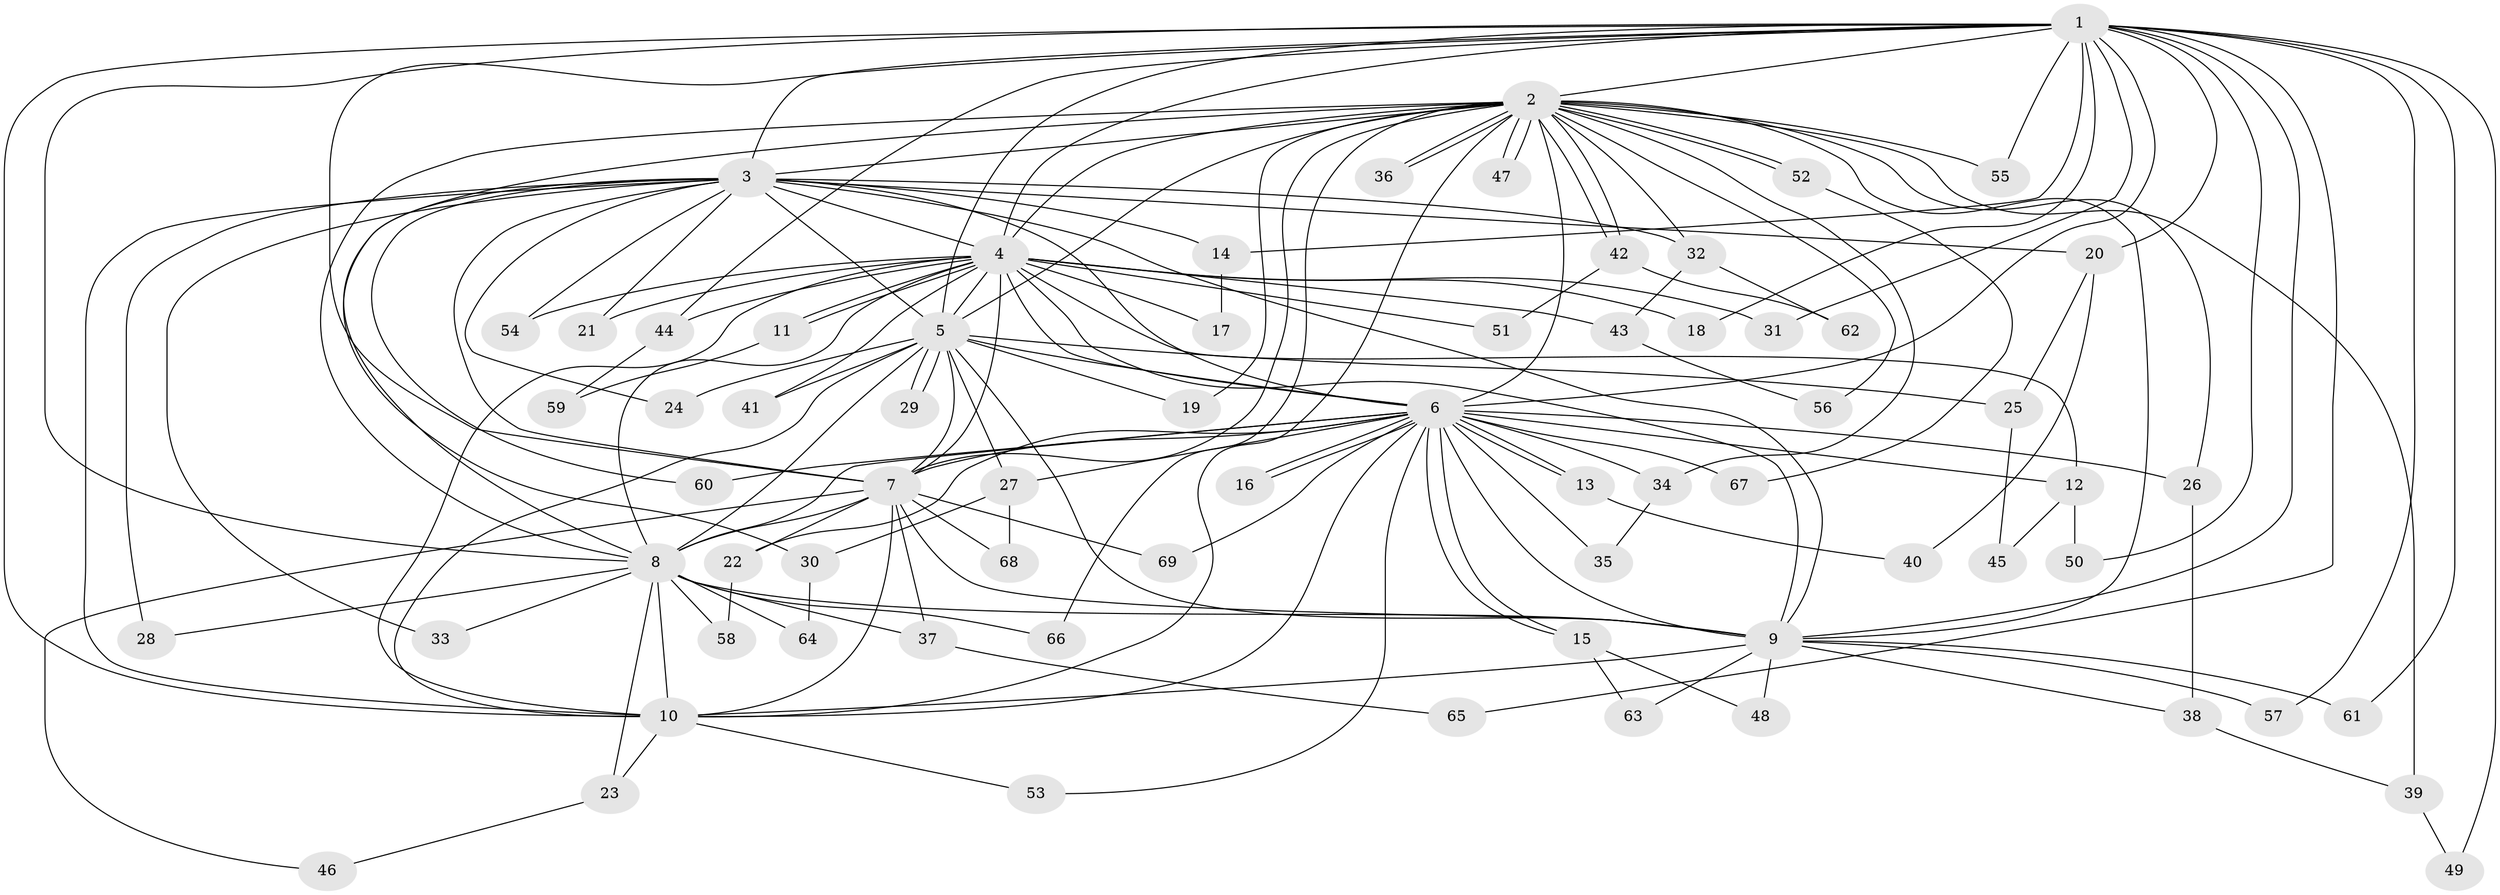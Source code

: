 // Generated by graph-tools (version 1.1) at 2025/44/03/09/25 04:44:19]
// undirected, 69 vertices, 163 edges
graph export_dot {
graph [start="1"]
  node [color=gray90,style=filled];
  1;
  2;
  3;
  4;
  5;
  6;
  7;
  8;
  9;
  10;
  11;
  12;
  13;
  14;
  15;
  16;
  17;
  18;
  19;
  20;
  21;
  22;
  23;
  24;
  25;
  26;
  27;
  28;
  29;
  30;
  31;
  32;
  33;
  34;
  35;
  36;
  37;
  38;
  39;
  40;
  41;
  42;
  43;
  44;
  45;
  46;
  47;
  48;
  49;
  50;
  51;
  52;
  53;
  54;
  55;
  56;
  57;
  58;
  59;
  60;
  61;
  62;
  63;
  64;
  65;
  66;
  67;
  68;
  69;
  1 -- 2;
  1 -- 3;
  1 -- 4;
  1 -- 5;
  1 -- 6;
  1 -- 7;
  1 -- 8;
  1 -- 9;
  1 -- 10;
  1 -- 14;
  1 -- 18;
  1 -- 20;
  1 -- 31;
  1 -- 44;
  1 -- 49;
  1 -- 50;
  1 -- 55;
  1 -- 57;
  1 -- 61;
  1 -- 65;
  2 -- 3;
  2 -- 4;
  2 -- 5;
  2 -- 6;
  2 -- 7;
  2 -- 8;
  2 -- 9;
  2 -- 10;
  2 -- 19;
  2 -- 26;
  2 -- 30;
  2 -- 32;
  2 -- 34;
  2 -- 36;
  2 -- 36;
  2 -- 39;
  2 -- 42;
  2 -- 42;
  2 -- 47;
  2 -- 47;
  2 -- 52;
  2 -- 52;
  2 -- 55;
  2 -- 56;
  2 -- 66;
  3 -- 4;
  3 -- 5;
  3 -- 6;
  3 -- 7;
  3 -- 8;
  3 -- 9;
  3 -- 10;
  3 -- 14;
  3 -- 20;
  3 -- 21;
  3 -- 24;
  3 -- 28;
  3 -- 32;
  3 -- 33;
  3 -- 54;
  3 -- 60;
  4 -- 5;
  4 -- 6;
  4 -- 7;
  4 -- 8;
  4 -- 9;
  4 -- 10;
  4 -- 11;
  4 -- 11;
  4 -- 12;
  4 -- 17;
  4 -- 18;
  4 -- 21;
  4 -- 31;
  4 -- 41;
  4 -- 43;
  4 -- 44;
  4 -- 51;
  4 -- 54;
  5 -- 6;
  5 -- 7;
  5 -- 8;
  5 -- 9;
  5 -- 10;
  5 -- 19;
  5 -- 24;
  5 -- 25;
  5 -- 27;
  5 -- 29;
  5 -- 29;
  5 -- 41;
  6 -- 7;
  6 -- 8;
  6 -- 9;
  6 -- 10;
  6 -- 12;
  6 -- 13;
  6 -- 13;
  6 -- 15;
  6 -- 15;
  6 -- 16;
  6 -- 16;
  6 -- 22;
  6 -- 26;
  6 -- 27;
  6 -- 34;
  6 -- 35;
  6 -- 53;
  6 -- 60;
  6 -- 67;
  6 -- 69;
  7 -- 8;
  7 -- 9;
  7 -- 10;
  7 -- 22;
  7 -- 37;
  7 -- 46;
  7 -- 68;
  7 -- 69;
  8 -- 9;
  8 -- 10;
  8 -- 23;
  8 -- 28;
  8 -- 33;
  8 -- 37;
  8 -- 58;
  8 -- 64;
  8 -- 66;
  9 -- 10;
  9 -- 38;
  9 -- 48;
  9 -- 57;
  9 -- 61;
  9 -- 63;
  10 -- 23;
  10 -- 53;
  11 -- 59;
  12 -- 45;
  12 -- 50;
  13 -- 40;
  14 -- 17;
  15 -- 48;
  15 -- 63;
  20 -- 25;
  20 -- 40;
  22 -- 58;
  23 -- 46;
  25 -- 45;
  26 -- 38;
  27 -- 30;
  27 -- 68;
  30 -- 64;
  32 -- 43;
  32 -- 62;
  34 -- 35;
  37 -- 65;
  38 -- 39;
  39 -- 49;
  42 -- 51;
  42 -- 62;
  43 -- 56;
  44 -- 59;
  52 -- 67;
}
